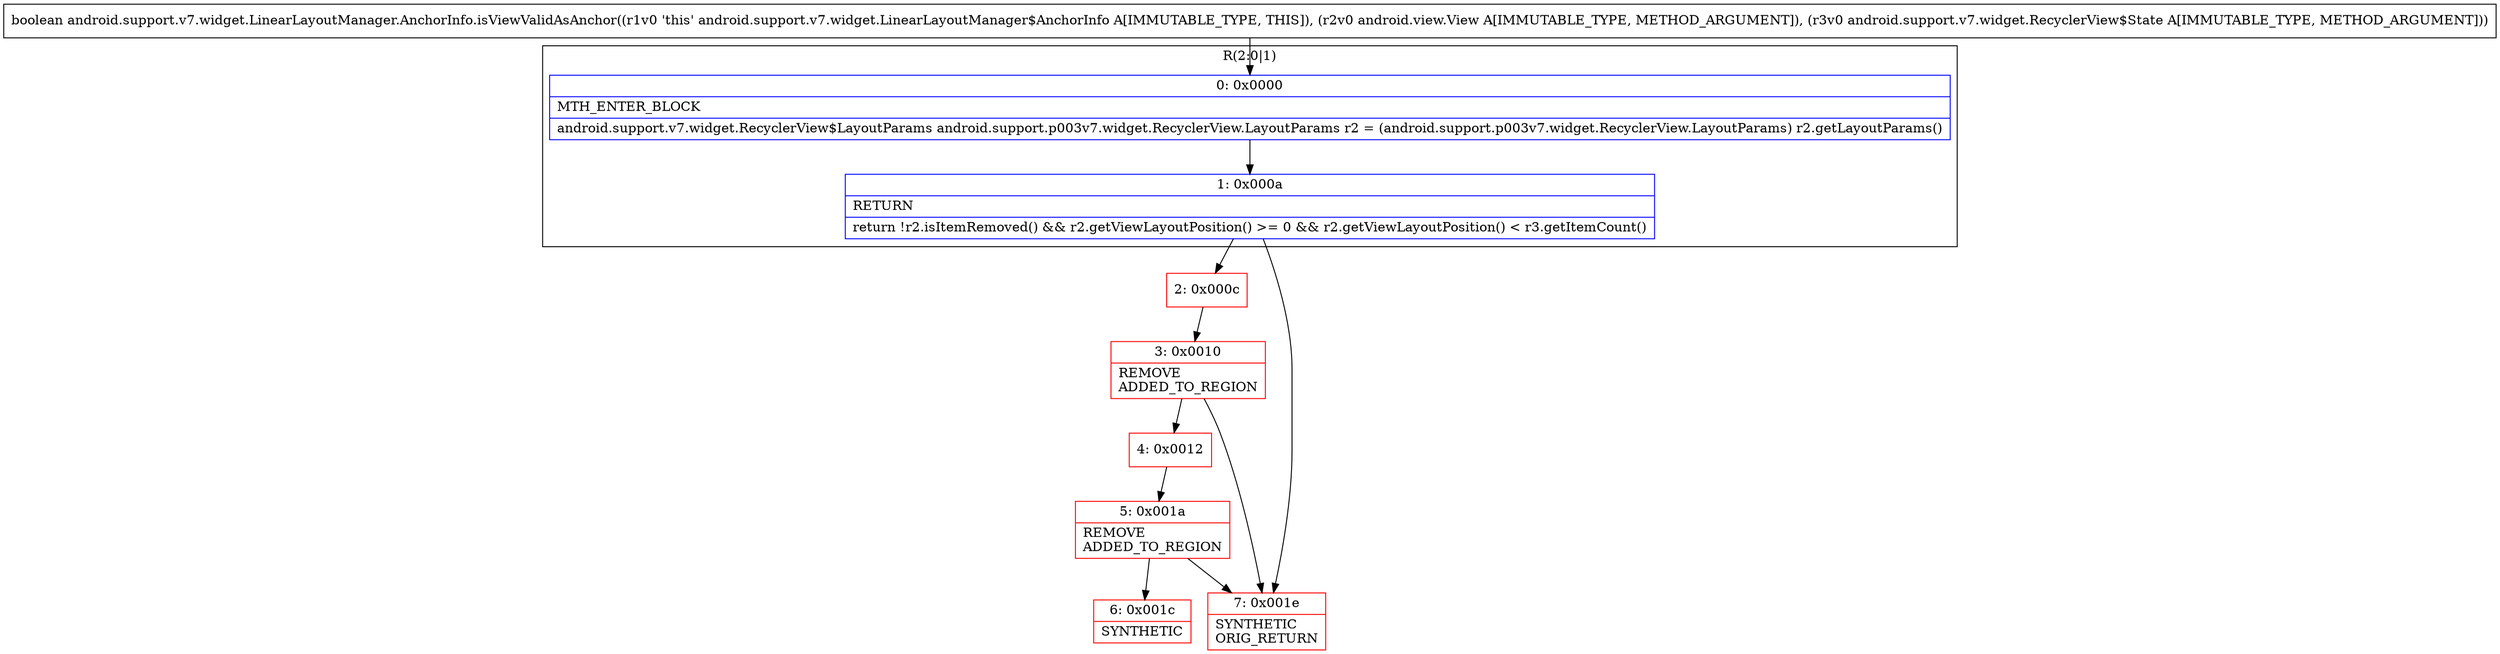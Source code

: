 digraph "CFG forandroid.support.v7.widget.LinearLayoutManager.AnchorInfo.isViewValidAsAnchor(Landroid\/view\/View;Landroid\/support\/v7\/widget\/RecyclerView$State;)Z" {
subgraph cluster_Region_320661183 {
label = "R(2:0|1)";
node [shape=record,color=blue];
Node_0 [shape=record,label="{0\:\ 0x0000|MTH_ENTER_BLOCK\l|android.support.v7.widget.RecyclerView$LayoutParams android.support.p003v7.widget.RecyclerView.LayoutParams r2 = (android.support.p003v7.widget.RecyclerView.LayoutParams) r2.getLayoutParams()\l}"];
Node_1 [shape=record,label="{1\:\ 0x000a|RETURN\l|return !r2.isItemRemoved() && r2.getViewLayoutPosition() \>= 0 && r2.getViewLayoutPosition() \< r3.getItemCount()\l}"];
}
Node_2 [shape=record,color=red,label="{2\:\ 0x000c}"];
Node_3 [shape=record,color=red,label="{3\:\ 0x0010|REMOVE\lADDED_TO_REGION\l}"];
Node_4 [shape=record,color=red,label="{4\:\ 0x0012}"];
Node_5 [shape=record,color=red,label="{5\:\ 0x001a|REMOVE\lADDED_TO_REGION\l}"];
Node_6 [shape=record,color=red,label="{6\:\ 0x001c|SYNTHETIC\l}"];
Node_7 [shape=record,color=red,label="{7\:\ 0x001e|SYNTHETIC\lORIG_RETURN\l}"];
MethodNode[shape=record,label="{boolean android.support.v7.widget.LinearLayoutManager.AnchorInfo.isViewValidAsAnchor((r1v0 'this' android.support.v7.widget.LinearLayoutManager$AnchorInfo A[IMMUTABLE_TYPE, THIS]), (r2v0 android.view.View A[IMMUTABLE_TYPE, METHOD_ARGUMENT]), (r3v0 android.support.v7.widget.RecyclerView$State A[IMMUTABLE_TYPE, METHOD_ARGUMENT])) }"];
MethodNode -> Node_0;
Node_0 -> Node_1;
Node_1 -> Node_2;
Node_1 -> Node_7;
Node_2 -> Node_3;
Node_3 -> Node_4;
Node_3 -> Node_7;
Node_4 -> Node_5;
Node_5 -> Node_6;
Node_5 -> Node_7;
}

